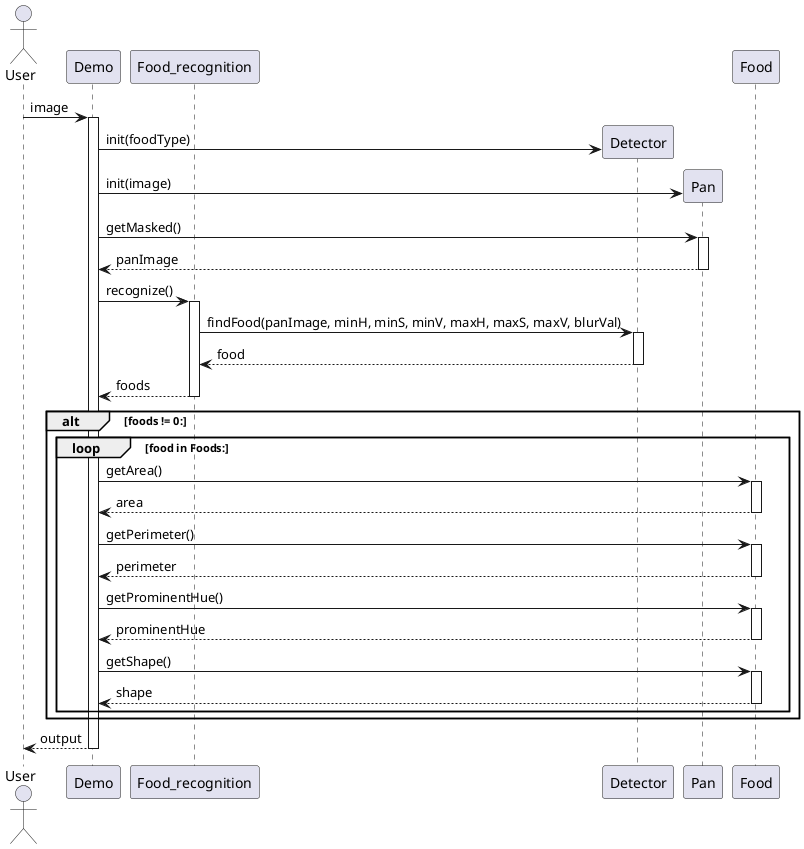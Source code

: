 @startuml Sequence diagram classify food

actor User
participant Demo
participant Food_recognition

User -> Demo ++ : image

Demo -> Detector ** : init(foodType)
Demo -> Pan ** : init(image)
Demo -> Pan ++ : getMasked()
return panImage
Demo -> Food_recognition ++ : recognize()
Food_recognition -> Detector ++ : findFood(panImage, minH, minS, minV, maxH, maxS, maxV, blurVal)
return food
return foods
alt foods != 0:
    loop food in Foods:
        Demo -> Food ++ : getArea()
        return area
        Demo -> Food ++ : getPerimeter()
        return perimeter
        Demo -> Food ++ : getProminentHue()
        return prominentHue
        Demo -> Food ++ : getShape()
        return shape
    end
end
return output

@enduml